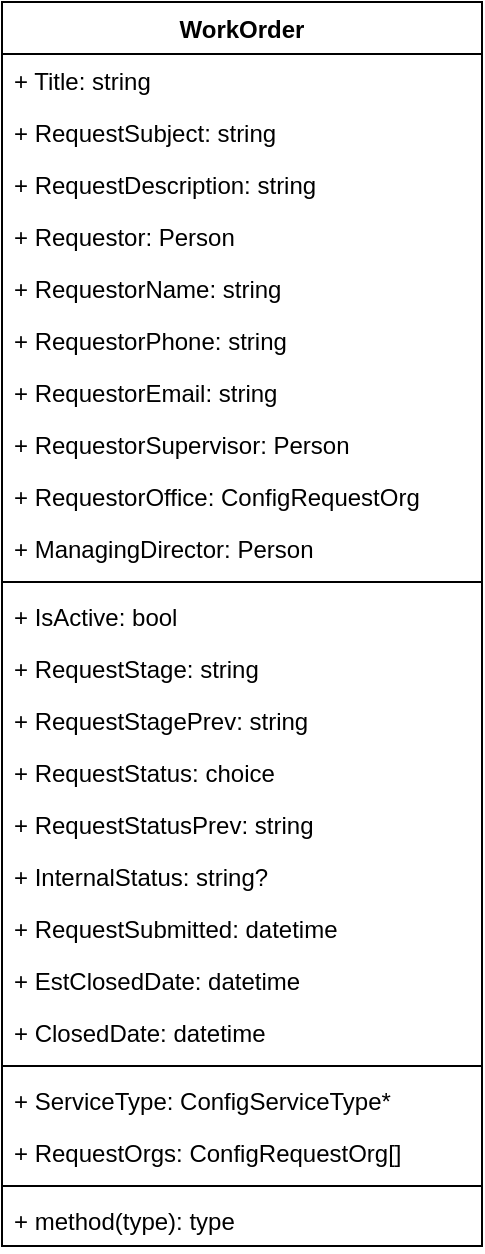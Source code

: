 <mxfile>
    <diagram id="LDLlr1hxxH-ir0OPLs5g" name="ClassDiagram">
        <mxGraphModel dx="1704" dy="1139" grid="1" gridSize="10" guides="1" tooltips="1" connect="1" arrows="1" fold="1" page="1" pageScale="1" pageWidth="850" pageHeight="1100" math="0" shadow="0">
            <root>
                <mxCell id="0"/>
                <mxCell id="1" parent="0"/>
                <mxCell id="15" value="WorkOrder" style="swimlane;fontStyle=1;align=center;verticalAlign=top;childLayout=stackLayout;horizontal=1;startSize=26;horizontalStack=0;resizeParent=1;resizeParentMax=0;resizeLast=0;collapsible=1;marginBottom=0;" parent="1" vertex="1">
                    <mxGeometry x="130" y="234" width="240" height="622" as="geometry"/>
                </mxCell>
                <mxCell id="16" value="+ Title: string" style="text;strokeColor=none;fillColor=none;align=left;verticalAlign=top;spacingLeft=4;spacingRight=4;overflow=hidden;rotatable=0;points=[[0,0.5],[1,0.5]];portConstraint=eastwest;" parent="15" vertex="1">
                    <mxGeometry y="26" width="240" height="26" as="geometry"/>
                </mxCell>
                <mxCell id="27" value="+ RequestSubject: string" style="text;strokeColor=none;fillColor=none;align=left;verticalAlign=top;spacingLeft=4;spacingRight=4;overflow=hidden;rotatable=0;points=[[0,0.5],[1,0.5]];portConstraint=eastwest;" parent="15" vertex="1">
                    <mxGeometry y="52" width="240" height="26" as="geometry"/>
                </mxCell>
                <mxCell id="30" value="+ RequestDescription: string" style="text;strokeColor=none;fillColor=none;align=left;verticalAlign=top;spacingLeft=4;spacingRight=4;overflow=hidden;rotatable=0;points=[[0,0.5],[1,0.5]];portConstraint=eastwest;" parent="15" vertex="1">
                    <mxGeometry y="78" width="240" height="26" as="geometry"/>
                </mxCell>
                <mxCell id="37" value="+ Requestor: Person" style="text;strokeColor=none;fillColor=none;align=left;verticalAlign=top;spacingLeft=4;spacingRight=4;overflow=hidden;rotatable=0;points=[[0,0.5],[1,0.5]];portConstraint=eastwest;" parent="15" vertex="1">
                    <mxGeometry y="104" width="240" height="26" as="geometry"/>
                </mxCell>
                <mxCell id="19" value="+ RequestorName: string" style="text;strokeColor=none;fillColor=none;align=left;verticalAlign=top;spacingLeft=4;spacingRight=4;overflow=hidden;rotatable=0;points=[[0,0.5],[1,0.5]];portConstraint=eastwest;" parent="15" vertex="1">
                    <mxGeometry y="130" width="240" height="26" as="geometry"/>
                </mxCell>
                <mxCell id="21" value="+ RequestorPhone: string" style="text;strokeColor=none;fillColor=none;align=left;verticalAlign=top;spacingLeft=4;spacingRight=4;overflow=hidden;rotatable=0;points=[[0,0.5],[1,0.5]];portConstraint=eastwest;" parent="15" vertex="1">
                    <mxGeometry y="156" width="240" height="26" as="geometry"/>
                </mxCell>
                <mxCell id="20" value="+ RequestorEmail: string" style="text;strokeColor=none;fillColor=none;align=left;verticalAlign=top;spacingLeft=4;spacingRight=4;overflow=hidden;rotatable=0;points=[[0,0.5],[1,0.5]];portConstraint=eastwest;" parent="15" vertex="1">
                    <mxGeometry y="182" width="240" height="26" as="geometry"/>
                </mxCell>
                <mxCell id="36" value="+ RequestorSupervisor: Person" style="text;strokeColor=none;fillColor=none;align=left;verticalAlign=top;spacingLeft=4;spacingRight=4;overflow=hidden;rotatable=0;points=[[0,0.5],[1,0.5]];portConstraint=eastwest;" parent="15" vertex="1">
                    <mxGeometry y="208" width="240" height="26" as="geometry"/>
                </mxCell>
                <mxCell id="26" value="+ RequestorOffice: ConfigRequestOrg" style="text;strokeColor=none;fillColor=none;align=left;verticalAlign=top;spacingLeft=4;spacingRight=4;overflow=hidden;rotatable=0;points=[[0,0.5],[1,0.5]];portConstraint=eastwest;" parent="15" vertex="1">
                    <mxGeometry y="234" width="240" height="26" as="geometry"/>
                </mxCell>
                <mxCell id="34" value="+ ManagingDirector: Person" style="text;strokeColor=none;fillColor=none;align=left;verticalAlign=top;spacingLeft=4;spacingRight=4;overflow=hidden;rotatable=0;points=[[0,0.5],[1,0.5]];portConstraint=eastwest;" parent="15" vertex="1">
                    <mxGeometry y="260" width="240" height="26" as="geometry"/>
                </mxCell>
                <mxCell id="tLHvSnKipPXVTwP6flaw-38" value="" style="line;strokeWidth=1;fillColor=none;align=left;verticalAlign=middle;spacingTop=-1;spacingLeft=3;spacingRight=3;rotatable=0;labelPosition=right;points=[];portConstraint=eastwest;strokeColor=inherit;" parent="15" vertex="1">
                    <mxGeometry y="286" width="240" height="8" as="geometry"/>
                </mxCell>
                <mxCell id="35" value="+ IsActive: bool" style="text;strokeColor=none;fillColor=none;align=left;verticalAlign=top;spacingLeft=4;spacingRight=4;overflow=hidden;rotatable=0;points=[[0,0.5],[1,0.5]];portConstraint=eastwest;" parent="15" vertex="1">
                    <mxGeometry y="294" width="240" height="26" as="geometry"/>
                </mxCell>
                <mxCell id="22" value="+ RequestStage: string" style="text;strokeColor=none;fillColor=none;align=left;verticalAlign=top;spacingLeft=4;spacingRight=4;overflow=hidden;rotatable=0;points=[[0,0.5],[1,0.5]];portConstraint=eastwest;" parent="15" vertex="1">
                    <mxGeometry y="320" width="240" height="26" as="geometry"/>
                </mxCell>
                <mxCell id="32" value="+ RequestStagePrev: string" style="text;strokeColor=none;fillColor=none;align=left;verticalAlign=top;spacingLeft=4;spacingRight=4;overflow=hidden;rotatable=0;points=[[0,0.5],[1,0.5]];portConstraint=eastwest;" parent="15" vertex="1">
                    <mxGeometry y="346" width="240" height="26" as="geometry"/>
                </mxCell>
                <mxCell id="23" value="+ RequestStatus: choice" style="text;strokeColor=none;fillColor=none;align=left;verticalAlign=top;spacingLeft=4;spacingRight=4;overflow=hidden;rotatable=0;points=[[0,0.5],[1,0.5]];portConstraint=eastwest;" parent="15" vertex="1">
                    <mxGeometry y="372" width="240" height="26" as="geometry"/>
                </mxCell>
                <mxCell id="33" value="+ RequestStatusPrev: string" style="text;strokeColor=none;fillColor=none;align=left;verticalAlign=top;spacingLeft=4;spacingRight=4;overflow=hidden;rotatable=0;points=[[0,0.5],[1,0.5]];portConstraint=eastwest;" parent="15" vertex="1">
                    <mxGeometry y="398" width="240" height="26" as="geometry"/>
                </mxCell>
                <mxCell id="38" value="+ InternalStatus: string?" style="text;strokeColor=none;fillColor=none;align=left;verticalAlign=top;spacingLeft=4;spacingRight=4;overflow=hidden;rotatable=0;points=[[0,0.5],[1,0.5]];portConstraint=eastwest;" parent="15" vertex="1">
                    <mxGeometry y="424" width="240" height="26" as="geometry"/>
                </mxCell>
                <mxCell id="29" value="+ RequestSubmitted: datetime" style="text;strokeColor=none;fillColor=none;align=left;verticalAlign=top;spacingLeft=4;spacingRight=4;overflow=hidden;rotatable=0;points=[[0,0.5],[1,0.5]];portConstraint=eastwest;" parent="15" vertex="1">
                    <mxGeometry y="450" width="240" height="26" as="geometry"/>
                </mxCell>
                <mxCell id="31" value="+ EstClosedDate: datetime" style="text;strokeColor=none;fillColor=none;align=left;verticalAlign=top;spacingLeft=4;spacingRight=4;overflow=hidden;rotatable=0;points=[[0,0.5],[1,0.5]];portConstraint=eastwest;" parent="15" vertex="1">
                    <mxGeometry y="476" width="240" height="26" as="geometry"/>
                </mxCell>
                <mxCell id="25" value="+ ClosedDate: datetime" style="text;strokeColor=none;fillColor=none;align=left;verticalAlign=top;spacingLeft=4;spacingRight=4;overflow=hidden;rotatable=0;points=[[0,0.5],[1,0.5]];portConstraint=eastwest;" parent="15" vertex="1">
                    <mxGeometry y="502" width="240" height="26" as="geometry"/>
                </mxCell>
                <mxCell id="tLHvSnKipPXVTwP6flaw-39" value="" style="line;strokeWidth=1;fillColor=none;align=left;verticalAlign=middle;spacingTop=-1;spacingLeft=3;spacingRight=3;rotatable=0;labelPosition=right;points=[];portConstraint=eastwest;strokeColor=inherit;" parent="15" vertex="1">
                    <mxGeometry y="528" width="240" height="8" as="geometry"/>
                </mxCell>
                <mxCell id="24" value="+ ServiceType: ConfigServiceType*" style="text;strokeColor=none;fillColor=none;align=left;verticalAlign=top;spacingLeft=4;spacingRight=4;overflow=hidden;rotatable=0;points=[[0,0.5],[1,0.5]];portConstraint=eastwest;" parent="15" vertex="1">
                    <mxGeometry y="536" width="240" height="26" as="geometry"/>
                </mxCell>
                <mxCell id="28" value="+ RequestOrgs: ConfigRequestOrg[]" style="text;strokeColor=none;fillColor=none;align=left;verticalAlign=top;spacingLeft=4;spacingRight=4;overflow=hidden;rotatable=0;points=[[0,0.5],[1,0.5]];portConstraint=eastwest;" parent="15" vertex="1">
                    <mxGeometry y="562" width="240" height="26" as="geometry"/>
                </mxCell>
                <mxCell id="17" value="" style="line;strokeWidth=1;fillColor=none;align=left;verticalAlign=middle;spacingTop=-1;spacingLeft=3;spacingRight=3;rotatable=0;labelPosition=right;points=[];portConstraint=eastwest;strokeColor=inherit;" parent="15" vertex="1">
                    <mxGeometry y="588" width="240" height="8" as="geometry"/>
                </mxCell>
                <mxCell id="18" value="+ method(type): type" style="text;strokeColor=none;fillColor=none;align=left;verticalAlign=top;spacingLeft=4;spacingRight=4;overflow=hidden;rotatable=0;points=[[0,0.5],[1,0.5]];portConstraint=eastwest;" parent="15" vertex="1">
                    <mxGeometry y="596" width="240" height="26" as="geometry"/>
                </mxCell>
            </root>
        </mxGraphModel>
    </diagram>
    <diagram id="UKDLgs07m_D3mThmhN9s" name="DataModel">
        <mxGraphModel dx="1713" dy="1147" grid="1" gridSize="10" guides="1" tooltips="1" connect="1" arrows="1" fold="1" page="1" pageScale="1" pageWidth="850" pageHeight="1100" math="0" shadow="0">
            <root>
                <mxCell id="0"/>
                <mxCell id="1" parent="0"/>
                <mxCell id="QZ4PYwdAKLmkdjp6y2VR-1" value="WorkOrder" style="swimlane;fontStyle=1;align=center;verticalAlign=top;childLayout=stackLayout;horizontal=1;startSize=26;horizontalStack=0;resizeParent=1;resizeParentMax=0;resizeLast=0;collapsible=1;marginBottom=0;" parent="1" vertex="1">
                    <mxGeometry x="150" y="160" width="160" height="86" as="geometry"/>
                </mxCell>
                <mxCell id="QZ4PYwdAKLmkdjp6y2VR-2" value="+ field: type" style="text;strokeColor=none;fillColor=none;align=left;verticalAlign=top;spacingLeft=4;spacingRight=4;overflow=hidden;rotatable=0;points=[[0,0.5],[1,0.5]];portConstraint=eastwest;" parent="QZ4PYwdAKLmkdjp6y2VR-1" vertex="1">
                    <mxGeometry y="26" width="160" height="26" as="geometry"/>
                </mxCell>
                <mxCell id="QZ4PYwdAKLmkdjp6y2VR-3" value="" style="line;strokeWidth=1;fillColor=none;align=left;verticalAlign=middle;spacingTop=-1;spacingLeft=3;spacingRight=3;rotatable=0;labelPosition=right;points=[];portConstraint=eastwest;strokeColor=inherit;" parent="QZ4PYwdAKLmkdjp6y2VR-1" vertex="1">
                    <mxGeometry y="52" width="160" height="8" as="geometry"/>
                </mxCell>
                <mxCell id="QZ4PYwdAKLmkdjp6y2VR-4" value="+ method(type): type" style="text;strokeColor=none;fillColor=none;align=left;verticalAlign=top;spacingLeft=4;spacingRight=4;overflow=hidden;rotatable=0;points=[[0,0.5],[1,0.5]];portConstraint=eastwest;" parent="QZ4PYwdAKLmkdjp6y2VR-1" vertex="1">
                    <mxGeometry y="60" width="160" height="26" as="geometry"/>
                </mxCell>
                <mxCell id="N72ANbIdFDPNLNxyxKcF-1" value="Pipeline" style="swimlane;fontStyle=1;align=center;verticalAlign=top;childLayout=stackLayout;horizontal=1;startSize=26;horizontalStack=0;resizeParent=1;resizeParentMax=0;resizeLast=0;collapsible=1;marginBottom=0;" parent="1" vertex="1">
                    <mxGeometry x="400" y="340" width="160" height="86" as="geometry"/>
                </mxCell>
                <mxCell id="N72ANbIdFDPNLNxyxKcF-2" value="+ field: type" style="text;strokeColor=none;fillColor=none;align=left;verticalAlign=top;spacingLeft=4;spacingRight=4;overflow=hidden;rotatable=0;points=[[0,0.5],[1,0.5]];portConstraint=eastwest;" parent="N72ANbIdFDPNLNxyxKcF-1" vertex="1">
                    <mxGeometry y="26" width="160" height="26" as="geometry"/>
                </mxCell>
                <mxCell id="N72ANbIdFDPNLNxyxKcF-3" value="" style="line;strokeWidth=1;fillColor=none;align=left;verticalAlign=middle;spacingTop=-1;spacingLeft=3;spacingRight=3;rotatable=0;labelPosition=right;points=[];portConstraint=eastwest;strokeColor=inherit;" parent="N72ANbIdFDPNLNxyxKcF-1" vertex="1">
                    <mxGeometry y="52" width="160" height="8" as="geometry"/>
                </mxCell>
                <mxCell id="N72ANbIdFDPNLNxyxKcF-4" value="+ method(type): type" style="text;strokeColor=none;fillColor=none;align=left;verticalAlign=top;spacingLeft=4;spacingRight=4;overflow=hidden;rotatable=0;points=[[0,0.5],[1,0.5]];portConstraint=eastwest;" parent="N72ANbIdFDPNLNxyxKcF-1" vertex="1">
                    <mxGeometry y="60" width="160" height="26" as="geometry"/>
                </mxCell>
                <mxCell id="N72ANbIdFDPNLNxyxKcF-5" value="ActionLog" style="swimlane;fontStyle=1;align=center;verticalAlign=top;childLayout=stackLayout;horizontal=1;startSize=26;horizontalStack=0;resizeParent=1;resizeParentMax=0;resizeLast=0;collapsible=1;marginBottom=0;" parent="1" vertex="1">
                    <mxGeometry x="400" y="470" width="160" height="86" as="geometry"/>
                </mxCell>
                <mxCell id="N72ANbIdFDPNLNxyxKcF-6" value="+ field: type" style="text;strokeColor=none;fillColor=none;align=left;verticalAlign=top;spacingLeft=4;spacingRight=4;overflow=hidden;rotatable=0;points=[[0,0.5],[1,0.5]];portConstraint=eastwest;" parent="N72ANbIdFDPNLNxyxKcF-5" vertex="1">
                    <mxGeometry y="26" width="160" height="26" as="geometry"/>
                </mxCell>
                <mxCell id="N72ANbIdFDPNLNxyxKcF-7" value="" style="line;strokeWidth=1;fillColor=none;align=left;verticalAlign=middle;spacingTop=-1;spacingLeft=3;spacingRight=3;rotatable=0;labelPosition=right;points=[];portConstraint=eastwest;strokeColor=inherit;" parent="N72ANbIdFDPNLNxyxKcF-5" vertex="1">
                    <mxGeometry y="52" width="160" height="8" as="geometry"/>
                </mxCell>
                <mxCell id="N72ANbIdFDPNLNxyxKcF-8" value="+ method(type): type" style="text;strokeColor=none;fillColor=none;align=left;verticalAlign=top;spacingLeft=4;spacingRight=4;overflow=hidden;rotatable=0;points=[[0,0.5],[1,0.5]];portConstraint=eastwest;" parent="N72ANbIdFDPNLNxyxKcF-5" vertex="1">
                    <mxGeometry y="60" width="160" height="26" as="geometry"/>
                </mxCell>
                <mxCell id="N72ANbIdFDPNLNxyxKcF-9" value="ServiceType" style="swimlane;fontStyle=1;align=center;verticalAlign=top;childLayout=stackLayout;horizontal=1;startSize=26;horizontalStack=0;resizeParent=1;resizeParentMax=0;resizeLast=0;collapsible=1;marginBottom=0;" parent="1" vertex="1">
                    <mxGeometry x="400" y="160" width="160" height="86" as="geometry"/>
                </mxCell>
                <mxCell id="N72ANbIdFDPNLNxyxKcF-10" value="+ field: type" style="text;strokeColor=none;fillColor=none;align=left;verticalAlign=top;spacingLeft=4;spacingRight=4;overflow=hidden;rotatable=0;points=[[0,0.5],[1,0.5]];portConstraint=eastwest;" parent="N72ANbIdFDPNLNxyxKcF-9" vertex="1">
                    <mxGeometry y="26" width="160" height="26" as="geometry"/>
                </mxCell>
                <mxCell id="N72ANbIdFDPNLNxyxKcF-11" value="" style="line;strokeWidth=1;fillColor=none;align=left;verticalAlign=middle;spacingTop=-1;spacingLeft=3;spacingRight=3;rotatable=0;labelPosition=right;points=[];portConstraint=eastwest;strokeColor=inherit;" parent="N72ANbIdFDPNLNxyxKcF-9" vertex="1">
                    <mxGeometry y="52" width="160" height="8" as="geometry"/>
                </mxCell>
                <mxCell id="N72ANbIdFDPNLNxyxKcF-12" value="+ method(type): type" style="text;strokeColor=none;fillColor=none;align=left;verticalAlign=top;spacingLeft=4;spacingRight=4;overflow=hidden;rotatable=0;points=[[0,0.5],[1,0.5]];portConstraint=eastwest;" parent="N72ANbIdFDPNLNxyxKcF-9" vertex="1">
                    <mxGeometry y="60" width="160" height="26" as="geometry"/>
                </mxCell>
                <mxCell id="N72ANbIdFDPNLNxyxKcF-13" value="Field" style="swimlane;fontStyle=1;align=center;verticalAlign=top;childLayout=stackLayout;horizontal=1;startSize=26;horizontalStack=0;resizeParent=1;resizeParentMax=0;resizeLast=0;collapsible=1;marginBottom=0;" parent="1" vertex="1">
                    <mxGeometry x="630" y="160" width="160" height="86" as="geometry"/>
                </mxCell>
                <mxCell id="N72ANbIdFDPNLNxyxKcF-14" value="+ field: type" style="text;strokeColor=none;fillColor=none;align=left;verticalAlign=top;spacingLeft=4;spacingRight=4;overflow=hidden;rotatable=0;points=[[0,0.5],[1,0.5]];portConstraint=eastwest;" parent="N72ANbIdFDPNLNxyxKcF-13" vertex="1">
                    <mxGeometry y="26" width="160" height="26" as="geometry"/>
                </mxCell>
                <mxCell id="N72ANbIdFDPNLNxyxKcF-15" value="" style="line;strokeWidth=1;fillColor=none;align=left;verticalAlign=middle;spacingTop=-1;spacingLeft=3;spacingRight=3;rotatable=0;labelPosition=right;points=[];portConstraint=eastwest;strokeColor=inherit;" parent="N72ANbIdFDPNLNxyxKcF-13" vertex="1">
                    <mxGeometry y="52" width="160" height="8" as="geometry"/>
                </mxCell>
                <mxCell id="N72ANbIdFDPNLNxyxKcF-16" value="+ method(type): type" style="text;strokeColor=none;fillColor=none;align=left;verticalAlign=top;spacingLeft=4;spacingRight=4;overflow=hidden;rotatable=0;points=[[0,0.5],[1,0.5]];portConstraint=eastwest;" parent="N72ANbIdFDPNLNxyxKcF-13" vertex="1">
                    <mxGeometry y="60" width="160" height="26" as="geometry"/>
                </mxCell>
                <mxCell id="N72ANbIdFDPNLNxyxKcF-17" value="Comments" style="swimlane;fontStyle=1;align=center;verticalAlign=top;childLayout=stackLayout;horizontal=1;startSize=26;horizontalStack=0;resizeParent=1;resizeParentMax=0;resizeLast=0;collapsible=1;marginBottom=0;" parent="1" vertex="1">
                    <mxGeometry x="400" y="610" width="160" height="86" as="geometry"/>
                </mxCell>
                <mxCell id="N72ANbIdFDPNLNxyxKcF-18" value="+ field: type" style="text;strokeColor=none;fillColor=none;align=left;verticalAlign=top;spacingLeft=4;spacingRight=4;overflow=hidden;rotatable=0;points=[[0,0.5],[1,0.5]];portConstraint=eastwest;" parent="N72ANbIdFDPNLNxyxKcF-17" vertex="1">
                    <mxGeometry y="26" width="160" height="26" as="geometry"/>
                </mxCell>
                <mxCell id="N72ANbIdFDPNLNxyxKcF-19" value="" style="line;strokeWidth=1;fillColor=none;align=left;verticalAlign=middle;spacingTop=-1;spacingLeft=3;spacingRight=3;rotatable=0;labelPosition=right;points=[];portConstraint=eastwest;strokeColor=inherit;" parent="N72ANbIdFDPNLNxyxKcF-17" vertex="1">
                    <mxGeometry y="52" width="160" height="8" as="geometry"/>
                </mxCell>
                <mxCell id="N72ANbIdFDPNLNxyxKcF-20" value="+ method(type): type" style="text;strokeColor=none;fillColor=none;align=left;verticalAlign=top;spacingLeft=4;spacingRight=4;overflow=hidden;rotatable=0;points=[[0,0.5],[1,0.5]];portConstraint=eastwest;" parent="N72ANbIdFDPNLNxyxKcF-17" vertex="1">
                    <mxGeometry y="60" width="160" height="26" as="geometry"/>
                </mxCell>
                <mxCell id="N72ANbIdFDPNLNxyxKcF-21" value="Assignments" style="swimlane;fontStyle=1;align=center;verticalAlign=top;childLayout=stackLayout;horizontal=1;startSize=26;horizontalStack=0;resizeParent=1;resizeParentMax=0;resizeLast=0;collapsible=1;marginBottom=0;" parent="1" vertex="1">
                    <mxGeometry x="400" y="890" width="160" height="86" as="geometry"/>
                </mxCell>
                <mxCell id="N72ANbIdFDPNLNxyxKcF-22" value="+ field: type" style="text;strokeColor=none;fillColor=none;align=left;verticalAlign=top;spacingLeft=4;spacingRight=4;overflow=hidden;rotatable=0;points=[[0,0.5],[1,0.5]];portConstraint=eastwest;" parent="N72ANbIdFDPNLNxyxKcF-21" vertex="1">
                    <mxGeometry y="26" width="160" height="26" as="geometry"/>
                </mxCell>
                <mxCell id="N72ANbIdFDPNLNxyxKcF-23" value="" style="line;strokeWidth=1;fillColor=none;align=left;verticalAlign=middle;spacingTop=-1;spacingLeft=3;spacingRight=3;rotatable=0;labelPosition=right;points=[];portConstraint=eastwest;strokeColor=inherit;" parent="N72ANbIdFDPNLNxyxKcF-21" vertex="1">
                    <mxGeometry y="52" width="160" height="8" as="geometry"/>
                </mxCell>
                <mxCell id="N72ANbIdFDPNLNxyxKcF-24" value="+ method(type): type" style="text;strokeColor=none;fillColor=none;align=left;verticalAlign=top;spacingLeft=4;spacingRight=4;overflow=hidden;rotatable=0;points=[[0,0.5],[1,0.5]];portConstraint=eastwest;" parent="N72ANbIdFDPNLNxyxKcF-21" vertex="1">
                    <mxGeometry y="60" width="160" height="26" as="geometry"/>
                </mxCell>
                <mxCell id="N72ANbIdFDPNLNxyxKcF-25" value="Attachments" style="swimlane;fontStyle=1;align=center;verticalAlign=top;childLayout=stackLayout;horizontal=1;startSize=26;horizontalStack=0;resizeParent=1;resizeParentMax=0;resizeLast=0;collapsible=1;marginBottom=0;" parent="1" vertex="1">
                    <mxGeometry x="400" y="740" width="160" height="86" as="geometry"/>
                </mxCell>
                <mxCell id="N72ANbIdFDPNLNxyxKcF-26" value="+ field: type" style="text;strokeColor=none;fillColor=none;align=left;verticalAlign=top;spacingLeft=4;spacingRight=4;overflow=hidden;rotatable=0;points=[[0,0.5],[1,0.5]];portConstraint=eastwest;" parent="N72ANbIdFDPNLNxyxKcF-25" vertex="1">
                    <mxGeometry y="26" width="160" height="26" as="geometry"/>
                </mxCell>
                <mxCell id="N72ANbIdFDPNLNxyxKcF-27" value="" style="line;strokeWidth=1;fillColor=none;align=left;verticalAlign=middle;spacingTop=-1;spacingLeft=3;spacingRight=3;rotatable=0;labelPosition=right;points=[];portConstraint=eastwest;strokeColor=inherit;" parent="N72ANbIdFDPNLNxyxKcF-25" vertex="1">
                    <mxGeometry y="52" width="160" height="8" as="geometry"/>
                </mxCell>
                <mxCell id="N72ANbIdFDPNLNxyxKcF-28" value="+ method(type): type" style="text;strokeColor=none;fillColor=none;align=left;verticalAlign=top;spacingLeft=4;spacingRight=4;overflow=hidden;rotatable=0;points=[[0,0.5],[1,0.5]];portConstraint=eastwest;" parent="N72ANbIdFDPNLNxyxKcF-25" vertex="1">
                    <mxGeometry y="60" width="160" height="26" as="geometry"/>
                </mxCell>
                <mxCell id="N72ANbIdFDPNLNxyxKcF-29" value="&lt;p style=&quot;margin:0px;margin-top:4px;text-align:center;&quot;&gt;&lt;b&gt;IRelatedRecords : IList&lt;/b&gt;&lt;/p&gt;&lt;hr size=&quot;1&quot;&gt;&lt;p style=&quot;margin:0px;margin-left:4px;&quot;&gt;+ IsLoaded: bool&lt;br&gt;+ field2: Type&lt;/p&gt;&lt;hr size=&quot;1&quot;&gt;&lt;p style=&quot;margin:0px;margin-left:4px;&quot;&gt;+ Fetch(Type): Type&lt;br&gt;+ Create(Type, Type): Type&lt;/p&gt;&lt;p style=&quot;margin:0px;margin-left:4px;&quot;&gt;+ Delete(Type): Type&lt;/p&gt;" style="verticalAlign=top;align=left;overflow=fill;fontSize=12;fontFamily=Helvetica;html=1;" parent="1" vertex="1">
                    <mxGeometry x="-70" y="696" width="190" height="140" as="geometry"/>
                </mxCell>
                <mxCell id="N72ANbIdFDPNLNxyxKcF-30" value="Notifications" style="swimlane;fontStyle=1;align=center;verticalAlign=top;childLayout=stackLayout;horizontal=1;startSize=26;horizontalStack=0;resizeParent=1;resizeParentMax=0;resizeLast=0;collapsible=1;marginBottom=0;" parent="1" vertex="1">
                    <mxGeometry x="630" y="680" width="160" height="86" as="geometry"/>
                </mxCell>
                <mxCell id="N72ANbIdFDPNLNxyxKcF-31" value="+ field: type" style="text;strokeColor=none;fillColor=none;align=left;verticalAlign=top;spacingLeft=4;spacingRight=4;overflow=hidden;rotatable=0;points=[[0,0.5],[1,0.5]];portConstraint=eastwest;" parent="N72ANbIdFDPNLNxyxKcF-30" vertex="1">
                    <mxGeometry y="26" width="160" height="26" as="geometry"/>
                </mxCell>
                <mxCell id="N72ANbIdFDPNLNxyxKcF-32" value="" style="line;strokeWidth=1;fillColor=none;align=left;verticalAlign=middle;spacingTop=-1;spacingLeft=3;spacingRight=3;rotatable=0;labelPosition=right;points=[];portConstraint=eastwest;strokeColor=inherit;" parent="N72ANbIdFDPNLNxyxKcF-30" vertex="1">
                    <mxGeometry y="52" width="160" height="8" as="geometry"/>
                </mxCell>
                <mxCell id="N72ANbIdFDPNLNxyxKcF-33" value="+ method(type): type" style="text;strokeColor=none;fillColor=none;align=left;verticalAlign=top;spacingLeft=4;spacingRight=4;overflow=hidden;rotatable=0;points=[[0,0.5],[1,0.5]];portConstraint=eastwest;" parent="N72ANbIdFDPNLNxyxKcF-30" vertex="1">
                    <mxGeometry y="60" width="160" height="26" as="geometry"/>
                </mxCell>
                <mxCell id="N72ANbIdFDPNLNxyxKcF-34" value="&lt;p style=&quot;margin:0px;margin-top:4px;text-align:center;&quot;&gt;&lt;b&gt;IMappedList : IList&lt;/b&gt;&lt;/p&gt;&lt;hr size=&quot;1&quot;&gt;&lt;p style=&quot;margin:0px;margin-left:4px;&quot;&gt;+ ViewFields: ViewField[]&lt;br&gt;&lt;/p&gt;&lt;hr size=&quot;1&quot;&gt;&lt;p style=&quot;margin:0px;margin-left:4px;&quot;&gt;+ method1(Type): Type&lt;br&gt;+ method2(Type, Type): Type&lt;/p&gt;" style="verticalAlign=top;align=left;overflow=fill;fontSize=12;fontFamily=Helvetica;html=1;" parent="1" vertex="1">
                    <mxGeometry x="-70" y="506" width="190" height="140" as="geometry"/>
                </mxCell>
                <mxCell id="N72ANbIdFDPNLNxyxKcF-35" value="IList" style="swimlane;fontStyle=1;align=center;verticalAlign=top;childLayout=stackLayout;horizontal=1;startSize=26;horizontalStack=0;resizeParent=1;resizeParentMax=0;resizeLast=0;collapsible=1;marginBottom=0;" parent="1" vertex="1">
                    <mxGeometry x="-70" y="370" width="160" height="86" as="geometry"/>
                </mxCell>
                <mxCell id="N72ANbIdFDPNLNxyxKcF-36" value="+ ListRef: SPList" style="text;strokeColor=none;fillColor=none;align=left;verticalAlign=top;spacingLeft=4;spacingRight=4;overflow=hidden;rotatable=0;points=[[0,0.5],[1,0.5]];portConstraint=eastwest;" parent="N72ANbIdFDPNLNxyxKcF-35" vertex="1">
                    <mxGeometry y="26" width="160" height="26" as="geometry"/>
                </mxCell>
                <mxCell id="N72ANbIdFDPNLNxyxKcF-37" value="" style="line;strokeWidth=1;fillColor=none;align=left;verticalAlign=middle;spacingTop=-1;spacingLeft=3;spacingRight=3;rotatable=0;labelPosition=right;points=[];portConstraint=eastwest;strokeColor=inherit;" parent="N72ANbIdFDPNLNxyxKcF-35" vertex="1">
                    <mxGeometry y="52" width="160" height="8" as="geometry"/>
                </mxCell>
                <mxCell id="N72ANbIdFDPNLNxyxKcF-38" value="+ method(type): type" style="text;strokeColor=none;fillColor=none;align=left;verticalAlign=top;spacingLeft=4;spacingRight=4;overflow=hidden;rotatable=0;points=[[0,0.5],[1,0.5]];portConstraint=eastwest;" parent="N72ANbIdFDPNLNxyxKcF-35" vertex="1">
                    <mxGeometry y="60" width="160" height="26" as="geometry"/>
                </mxCell>
                <mxCell id="N72ANbIdFDPNLNxyxKcF-40" value="WorkOrderReport" style="swimlane;fontStyle=1;align=center;verticalAlign=top;childLayout=stackLayout;horizontal=1;startSize=26;horizontalStack=0;resizeParent=1;resizeParentMax=0;resizeLast=0;collapsible=1;marginBottom=0;" parent="1" vertex="1">
                    <mxGeometry x="115" y="20" width="160" height="86" as="geometry"/>
                </mxCell>
                <mxCell id="N72ANbIdFDPNLNxyxKcF-41" value="+ field: type" style="text;strokeColor=none;fillColor=none;align=left;verticalAlign=top;spacingLeft=4;spacingRight=4;overflow=hidden;rotatable=0;points=[[0,0.5],[1,0.5]];portConstraint=eastwest;" parent="N72ANbIdFDPNLNxyxKcF-40" vertex="1">
                    <mxGeometry y="26" width="160" height="26" as="geometry"/>
                </mxCell>
                <mxCell id="N72ANbIdFDPNLNxyxKcF-42" value="" style="line;strokeWidth=1;fillColor=none;align=left;verticalAlign=middle;spacingTop=-1;spacingLeft=3;spacingRight=3;rotatable=0;labelPosition=right;points=[];portConstraint=eastwest;strokeColor=inherit;" parent="N72ANbIdFDPNLNxyxKcF-40" vertex="1">
                    <mxGeometry y="52" width="160" height="8" as="geometry"/>
                </mxCell>
                <mxCell id="N72ANbIdFDPNLNxyxKcF-43" value="+ method(type): type" style="text;strokeColor=none;fillColor=none;align=left;verticalAlign=top;spacingLeft=4;spacingRight=4;overflow=hidden;rotatable=0;points=[[0,0.5],[1,0.5]];portConstraint=eastwest;" parent="N72ANbIdFDPNLNxyxKcF-40" vertex="1">
                    <mxGeometry y="60" width="160" height="26" as="geometry"/>
                </mxCell>
                <mxCell id="eyuwEcCDGt695vxVcElb-1" value="RequestDetail" style="swimlane;fontStyle=1;align=center;verticalAlign=top;childLayout=stackLayout;horizontal=1;startSize=26;horizontalStack=0;resizeParent=1;resizeParentMax=0;resizeLast=0;collapsible=1;marginBottom=0;" parent="1" vertex="1">
                    <mxGeometry x="350" y="18" width="160" height="86" as="geometry"/>
                </mxCell>
                <mxCell id="eyuwEcCDGt695vxVcElb-2" value="+ field: type" style="text;strokeColor=none;fillColor=none;align=left;verticalAlign=top;spacingLeft=4;spacingRight=4;overflow=hidden;rotatable=0;points=[[0,0.5],[1,0.5]];portConstraint=eastwest;" parent="eyuwEcCDGt695vxVcElb-1" vertex="1">
                    <mxGeometry y="26" width="160" height="26" as="geometry"/>
                </mxCell>
                <mxCell id="eyuwEcCDGt695vxVcElb-3" value="" style="line;strokeWidth=1;fillColor=none;align=left;verticalAlign=middle;spacingTop=-1;spacingLeft=3;spacingRight=3;rotatable=0;labelPosition=right;points=[];portConstraint=eastwest;strokeColor=inherit;" parent="eyuwEcCDGt695vxVcElb-1" vertex="1">
                    <mxGeometry y="52" width="160" height="8" as="geometry"/>
                </mxCell>
                <mxCell id="eyuwEcCDGt695vxVcElb-4" value="+ method(type): type" style="text;strokeColor=none;fillColor=none;align=left;verticalAlign=top;spacingLeft=4;spacingRight=4;overflow=hidden;rotatable=0;points=[[0,0.5],[1,0.5]];portConstraint=eastwest;" parent="eyuwEcCDGt695vxVcElb-1" vertex="1">
                    <mxGeometry y="60" width="160" height="26" as="geometry"/>
                </mxCell>
                <mxCell id="eyuwEcCDGt695vxVcElb-5" value="BasicRelatedRecord &#10;IRelatedRecords" style="swimlane;fontStyle=1;align=center;verticalAlign=top;childLayout=stackLayout;horizontal=1;startSize=39;horizontalStack=0;resizeParent=1;resizeParentMax=0;resizeLast=0;collapsible=1;marginBottom=0;" parent="1" vertex="1">
                    <mxGeometry x="-70" y="901" width="225" height="99" as="geometry"/>
                </mxCell>
                <mxCell id="eyuwEcCDGt695vxVcElb-6" value="+ field: type" style="text;strokeColor=none;fillColor=none;align=left;verticalAlign=top;spacingLeft=4;spacingRight=4;overflow=hidden;rotatable=0;points=[[0,0.5],[1,0.5]];portConstraint=eastwest;" parent="eyuwEcCDGt695vxVcElb-5" vertex="1">
                    <mxGeometry y="39" width="225" height="26" as="geometry"/>
                </mxCell>
                <mxCell id="eyuwEcCDGt695vxVcElb-7" value="" style="line;strokeWidth=1;fillColor=none;align=left;verticalAlign=middle;spacingTop=-1;spacingLeft=3;spacingRight=3;rotatable=0;labelPosition=right;points=[];portConstraint=eastwest;strokeColor=inherit;" parent="eyuwEcCDGt695vxVcElb-5" vertex="1">
                    <mxGeometry y="65" width="225" height="8" as="geometry"/>
                </mxCell>
                <mxCell id="eyuwEcCDGt695vxVcElb-8" value="+ method(type): type" style="text;strokeColor=none;fillColor=none;align=left;verticalAlign=top;spacingLeft=4;spacingRight=4;overflow=hidden;rotatable=0;points=[[0,0.5],[1,0.5]];portConstraint=eastwest;" parent="eyuwEcCDGt695vxVcElb-5" vertex="1">
                    <mxGeometry y="73" width="225" height="26" as="geometry"/>
                </mxCell>
            </root>
        </mxGraphModel>
    </diagram>
    <diagram id="BHSzdu2sfSdPAYkna7oN" name="RequestDetail">
        <mxGraphModel dx="863" dy="1147" grid="1" gridSize="10" guides="1" tooltips="1" connect="1" arrows="1" fold="1" page="1" pageScale="1" pageWidth="850" pageHeight="1100" math="0" shadow="0">
            <root>
                <mxCell id="0"/>
                <mxCell id="1" parent="0"/>
                <mxCell id="RrYhw-OI0EGMrF5pTj5x-1" value="RequestHeaderProps" style="swimlane;fontStyle=1;align=center;verticalAlign=top;childLayout=stackLayout;horizontal=1;startSize=26;horizontalStack=0;resizeParent=1;resizeParentMax=0;resizeLast=0;collapsible=1;marginBottom=0;" parent="1" vertex="1">
                    <mxGeometry x="280" y="70" width="160" height="138" as="geometry"/>
                </mxCell>
                <mxCell id="RrYhw-OI0EGMrF5pTj5x-14" value="+ Title" style="text;strokeColor=none;fillColor=none;align=left;verticalAlign=top;spacingLeft=4;spacingRight=4;overflow=hidden;rotatable=0;points=[[0,0.5],[1,0.5]];portConstraint=eastwest;" parent="RrYhw-OI0EGMrF5pTj5x-1" vertex="1">
                    <mxGeometry y="26" width="160" height="26" as="geometry"/>
                </mxCell>
                <mxCell id="RrYhw-OI0EGMrF5pTj5x-2" value="+ ServiceType" style="text;strokeColor=none;fillColor=none;align=left;verticalAlign=top;spacingLeft=4;spacingRight=4;overflow=hidden;rotatable=0;points=[[0,0.5],[1,0.5]];portConstraint=eastwest;" parent="RrYhw-OI0EGMrF5pTj5x-1" vertex="1">
                    <mxGeometry y="52" width="160" height="26" as="geometry"/>
                </mxCell>
                <mxCell id="RrYhw-OI0EGMrF5pTj5x-13" value="+ item: attribute" style="text;strokeColor=none;fillColor=none;align=left;verticalAlign=top;spacingLeft=4;spacingRight=4;overflow=hidden;rotatable=0;points=[[0,0.5],[1,0.5]];portConstraint=eastwest;" parent="RrYhw-OI0EGMrF5pTj5x-1" vertex="1">
                    <mxGeometry y="78" width="160" height="26" as="geometry"/>
                </mxCell>
                <mxCell id="RrYhw-OI0EGMrF5pTj5x-3" value="" style="line;strokeWidth=1;fillColor=none;align=left;verticalAlign=middle;spacingTop=-1;spacingLeft=3;spacingRight=3;rotatable=0;labelPosition=right;points=[];portConstraint=eastwest;strokeColor=inherit;" parent="RrYhw-OI0EGMrF5pTj5x-1" vertex="1">
                    <mxGeometry y="104" width="160" height="8" as="geometry"/>
                </mxCell>
                <mxCell id="RrYhw-OI0EGMrF5pTj5x-4" value="+ method(type): type" style="text;strokeColor=none;fillColor=none;align=left;verticalAlign=top;spacingLeft=4;spacingRight=4;overflow=hidden;rotatable=0;points=[[0,0.5],[1,0.5]];portConstraint=eastwest;" parent="RrYhw-OI0EGMrF5pTj5x-1" vertex="1">
                    <mxGeometry y="112" width="160" height="26" as="geometry"/>
                </mxCell>
                <mxCell id="RrYhw-OI0EGMrF5pTj5x-5" value="ServiceType" style="swimlane;fontStyle=1;align=center;verticalAlign=top;childLayout=stackLayout;horizontal=1;startSize=26;horizontalStack=0;resizeParent=1;resizeParentMax=0;resizeLast=0;collapsible=1;marginBottom=0;" parent="1" vertex="1">
                    <mxGeometry x="280" y="232" width="160" height="86" as="geometry"/>
                </mxCell>
                <mxCell id="RrYhw-OI0EGMrF5pTj5x-6" value="+ field: type" style="text;strokeColor=none;fillColor=none;align=left;verticalAlign=top;spacingLeft=4;spacingRight=4;overflow=hidden;rotatable=0;points=[[0,0.5],[1,0.5]];portConstraint=eastwest;" parent="RrYhw-OI0EGMrF5pTj5x-5" vertex="1">
                    <mxGeometry y="26" width="160" height="26" as="geometry"/>
                </mxCell>
                <mxCell id="RrYhw-OI0EGMrF5pTj5x-7" value="" style="line;strokeWidth=1;fillColor=none;align=left;verticalAlign=middle;spacingTop=-1;spacingLeft=3;spacingRight=3;rotatable=0;labelPosition=right;points=[];portConstraint=eastwest;strokeColor=inherit;" parent="RrYhw-OI0EGMrF5pTj5x-5" vertex="1">
                    <mxGeometry y="52" width="160" height="8" as="geometry"/>
                </mxCell>
                <mxCell id="RrYhw-OI0EGMrF5pTj5x-8" value="+ method(type): type" style="text;strokeColor=none;fillColor=none;align=left;verticalAlign=top;spacingLeft=4;spacingRight=4;overflow=hidden;rotatable=0;points=[[0,0.5],[1,0.5]];portConstraint=eastwest;" parent="RrYhw-OI0EGMrF5pTj5x-5" vertex="1">
                    <mxGeometry y="60" width="160" height="26" as="geometry"/>
                </mxCell>
                <mxCell id="RrYhw-OI0EGMrF5pTj5x-9" value="RequestDetail" style="swimlane;fontStyle=1;align=center;verticalAlign=top;childLayout=stackLayout;horizontal=1;startSize=26;horizontalStack=0;resizeParent=1;resizeParentMax=0;resizeLast=0;collapsible=1;marginBottom=0;" parent="1" vertex="1">
                    <mxGeometry x="30" y="70" width="160" height="86" as="geometry"/>
                </mxCell>
                <mxCell id="RrYhw-OI0EGMrF5pTj5x-10" value="+ field: type" style="text;strokeColor=none;fillColor=none;align=left;verticalAlign=top;spacingLeft=4;spacingRight=4;overflow=hidden;rotatable=0;points=[[0,0.5],[1,0.5]];portConstraint=eastwest;" parent="RrYhw-OI0EGMrF5pTj5x-9" vertex="1">
                    <mxGeometry y="26" width="160" height="26" as="geometry"/>
                </mxCell>
                <mxCell id="RrYhw-OI0EGMrF5pTj5x-11" value="" style="line;strokeWidth=1;fillColor=none;align=left;verticalAlign=middle;spacingTop=-1;spacingLeft=3;spacingRight=3;rotatable=0;labelPosition=right;points=[];portConstraint=eastwest;strokeColor=inherit;" parent="RrYhw-OI0EGMrF5pTj5x-9" vertex="1">
                    <mxGeometry y="52" width="160" height="8" as="geometry"/>
                </mxCell>
                <mxCell id="RrYhw-OI0EGMrF5pTj5x-12" value="+ method(type): type" style="text;strokeColor=none;fillColor=none;align=left;verticalAlign=top;spacingLeft=4;spacingRight=4;overflow=hidden;rotatable=0;points=[[0,0.5],[1,0.5]];portConstraint=eastwest;" parent="RrYhw-OI0EGMrF5pTj5x-9" vertex="1">
                    <mxGeometry y="60" width="160" height="26" as="geometry"/>
                </mxCell>
            </root>
        </mxGraphModel>
    </diagram>
    <diagram id="d2-FtDbuF3Dq2h2HH11H" name="Build">
        <mxGraphModel dx="1175" dy="786" grid="1" gridSize="10" guides="1" tooltips="1" connect="1" arrows="1" fold="1" page="1" pageScale="1" pageWidth="850" pageHeight="1100" math="0" shadow="0">
            <root>
                <mxCell id="0"/>
                <mxCell id="1" parent="0"/>
                <mxCell id="txfRZLXNVQ60uFBlYxU0-8" value="SharePoint" style="rounded=0;whiteSpace=wrap;html=1;align=left;verticalAlign=top;" parent="1" vertex="1">
                    <mxGeometry x="510" y="50" width="310" height="500" as="geometry"/>
                </mxCell>
                <mxCell id="txfRZLXNVQ60uFBlYxU0-7" value="Style Library" style="rounded=0;whiteSpace=wrap;html=1;align=left;verticalAlign=top;" parent="1" vertex="1">
                    <mxGeometry x="570" y="130" width="190" height="290" as="geometry"/>
                </mxCell>
                <mxCell id="txfRZLXNVQ60uFBlYxU0-12" style="edgeStyle=none;html=1;exitX=1;exitY=0.5;exitDx=0;exitDy=0;entryX=0;entryY=0.5;entryDx=0;entryDy=0;dashed=1;" parent="1" source="txfRZLXNVQ60uFBlYxU0-1" target="txfRZLXNVQ60uFBlYxU0-4" edge="1">
                    <mxGeometry relative="1" as="geometry"/>
                </mxCell>
                <mxCell id="txfRZLXNVQ60uFBlYxU0-13" style="edgeStyle=none;html=1;exitX=1;exitY=0.5;exitDx=0;exitDy=0;entryX=0;entryY=0.5;entryDx=0;entryDy=0;dashed=1;" parent="1" source="txfRZLXNVQ60uFBlYxU0-1" target="txfRZLXNVQ60uFBlYxU0-5" edge="1">
                    <mxGeometry relative="1" as="geometry"/>
                </mxCell>
                <mxCell id="txfRZLXNVQ60uFBlYxU0-14" style="edgeStyle=none;html=1;exitX=1;exitY=0.5;exitDx=0;exitDy=0;entryX=0;entryY=0.5;entryDx=0;entryDy=0;dashed=1;" parent="1" source="txfRZLXNVQ60uFBlYxU0-1" target="txfRZLXNVQ60uFBlYxU0-3" edge="1">
                    <mxGeometry relative="1" as="geometry"/>
                </mxCell>
                <mxCell id="txfRZLXNVQ60uFBlYxU0-1" value="Development" style="rounded=0;whiteSpace=wrap;html=1;" parent="1" vertex="1">
                    <mxGeometry x="100" y="150" width="120" height="60" as="geometry"/>
                </mxCell>
                <mxCell id="txfRZLXNVQ60uFBlYxU0-9" style="edgeStyle=none;html=1;exitX=1;exitY=0.5;exitDx=0;exitDy=0;entryX=0;entryY=0.5;entryDx=0;entryDy=0;dashed=1;" parent="1" source="txfRZLXNVQ60uFBlYxU0-2" target="txfRZLXNVQ60uFBlYxU0-6" edge="1">
                    <mxGeometry relative="1" as="geometry"/>
                </mxCell>
                <mxCell id="txfRZLXNVQ60uFBlYxU0-10" style="edgeStyle=none;html=1;exitX=1;exitY=0.5;exitDx=0;exitDy=0;entryX=0;entryY=0.5;entryDx=0;entryDy=0;dashed=1;" parent="1" source="txfRZLXNVQ60uFBlYxU0-2" target="txfRZLXNVQ60uFBlYxU0-4" edge="1">
                    <mxGeometry relative="1" as="geometry"/>
                </mxCell>
                <mxCell id="txfRZLXNVQ60uFBlYxU0-11" style="edgeStyle=none;html=1;exitX=1;exitY=0.5;exitDx=0;exitDy=0;entryX=0;entryY=0.5;entryDx=0;entryDy=0;dashed=1;" parent="1" source="txfRZLXNVQ60uFBlYxU0-2" target="txfRZLXNVQ60uFBlYxU0-3" edge="1">
                    <mxGeometry relative="1" as="geometry"/>
                </mxCell>
                <mxCell id="txfRZLXNVQ60uFBlYxU0-2" value="Production" style="rounded=0;whiteSpace=wrap;html=1;" parent="1" vertex="1">
                    <mxGeometry x="100" y="390" width="120" height="60" as="geometry"/>
                </mxCell>
                <mxCell id="txfRZLXNVQ60uFBlYxU0-3" value="/Apps&amp;nbsp;&lt;br&gt;&lt;ul&gt;&lt;li&gt;sp.js&lt;/li&gt;&lt;li&gt;...&lt;/li&gt;&lt;/ul&gt;" style="rounded=0;whiteSpace=wrap;html=1;align=left;verticalAlign=top;" parent="1" vertex="1">
                    <mxGeometry x="600" y="440" width="120" height="90" as="geometry"/>
                </mxCell>
                <mxCell id="txfRZLXNVQ60uFBlYxU0-4" value="/lib&lt;br&gt;&lt;ul&gt;&lt;li&gt;knockout&lt;/li&gt;&lt;li&gt;fontawesome&lt;/li&gt;&lt;li&gt;...&lt;/li&gt;&lt;/ul&gt;" style="rounded=0;whiteSpace=wrap;html=1;verticalAlign=top;align=left;" parent="1" vertex="1">
                    <mxGeometry x="600" y="160" width="120" height="100" as="geometry"/>
                </mxCell>
                <mxCell id="txfRZLXNVQ60uFBlYxU0-5" value="/src&lt;br&gt;&lt;ul&gt;&lt;li&gt;app.txt&lt;/li&gt;&lt;li&gt;app.js&lt;/li&gt;&lt;li&gt;app.css&lt;/li&gt;&lt;li&gt;...&lt;/li&gt;&lt;/ul&gt;" style="rounded=0;whiteSpace=wrap;html=1;verticalAlign=top;align=left;" parent="1" vertex="1">
                    <mxGeometry x="600" y="280" width="120" height="120" as="geometry"/>
                </mxCell>
                <mxCell id="txfRZLXNVQ60uFBlYxU0-6" value="CDN&lt;br&gt;&lt;ul&gt;&lt;li&gt;app_bundle.txt&lt;/li&gt;&lt;li&gt;app_bundle.js&lt;/li&gt;&lt;li&gt;app.css&lt;/li&gt;&lt;/ul&gt;" style="rounded=0;whiteSpace=wrap;html=1;verticalAlign=top;align=left;" parent="1" vertex="1">
                    <mxGeometry x="510" y="580" width="310" height="100" as="geometry"/>
                </mxCell>
            </root>
        </mxGraphModel>
    </diagram>
</mxfile>